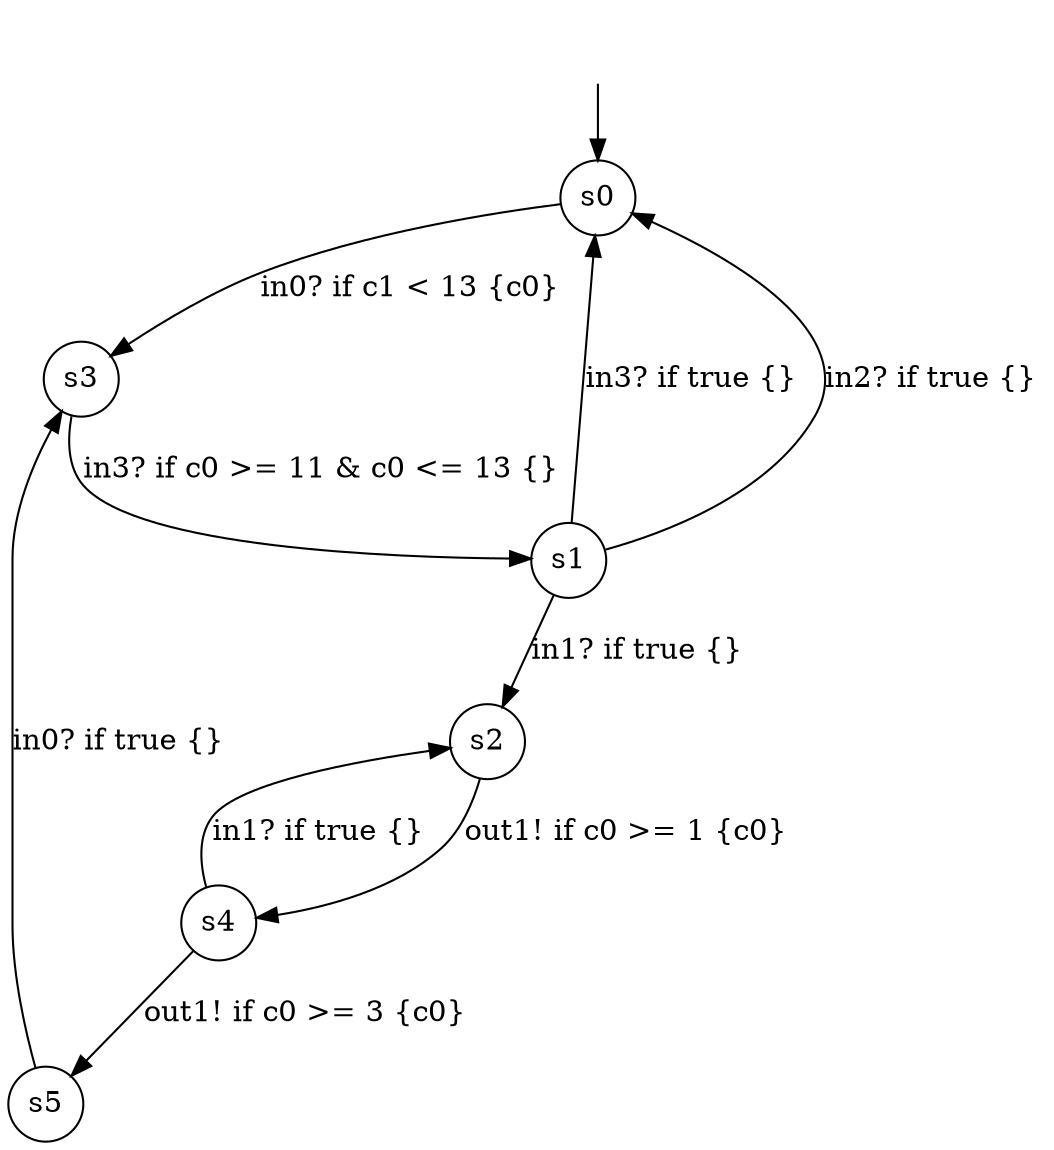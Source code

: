 digraph g {
__start0 [label="" shape="none"];
s0 [shape="circle" margin=0 label="s0"];
s1 [shape="circle" margin=0 label="s1"];
s2 [shape="circle" margin=0 label="s2"];
s3 [shape="circle" margin=0 label="s3"];
s4 [shape="circle" margin=0 label="s4"];
s5 [shape="circle" margin=0 label="s5"];
s0 -> s3 [label="in0? if c1 < 13 {c0} "];
s1 -> s0 [label="in3? if true {} "];
s1 -> s0 [label="in2? if true {} "];
s1 -> s2 [label="in1? if true {} "];
s2 -> s4 [label="out1! if c0 >= 1 {c0} "];
s3 -> s1 [label="in3? if c0 >= 11 & c0 <= 13 {} "];
s4 -> s2 [label="in1? if true {} "];
s4 -> s5 [label="out1! if c0 >= 3 {c0} "];
s5 -> s3 [label="in0? if true {} "];
__start0 -> s0;
}
